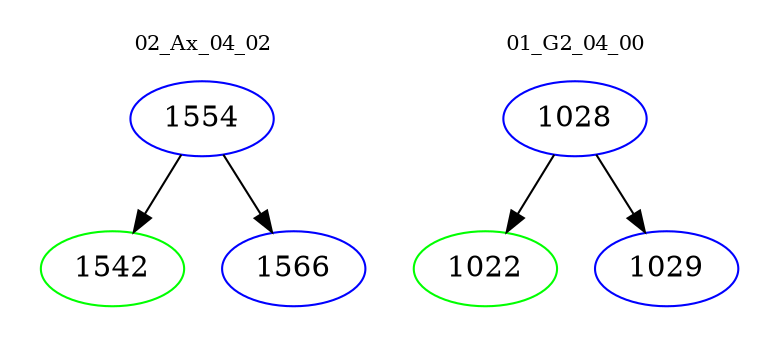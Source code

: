 digraph{
subgraph cluster_0 {
color = white
label = "02_Ax_04_02";
fontsize=10;
T0_1554 [label="1554", color="blue"]
T0_1554 -> T0_1542 [color="black"]
T0_1542 [label="1542", color="green"]
T0_1554 -> T0_1566 [color="black"]
T0_1566 [label="1566", color="blue"]
}
subgraph cluster_1 {
color = white
label = "01_G2_04_00";
fontsize=10;
T1_1028 [label="1028", color="blue"]
T1_1028 -> T1_1022 [color="black"]
T1_1022 [label="1022", color="green"]
T1_1028 -> T1_1029 [color="black"]
T1_1029 [label="1029", color="blue"]
}
}
